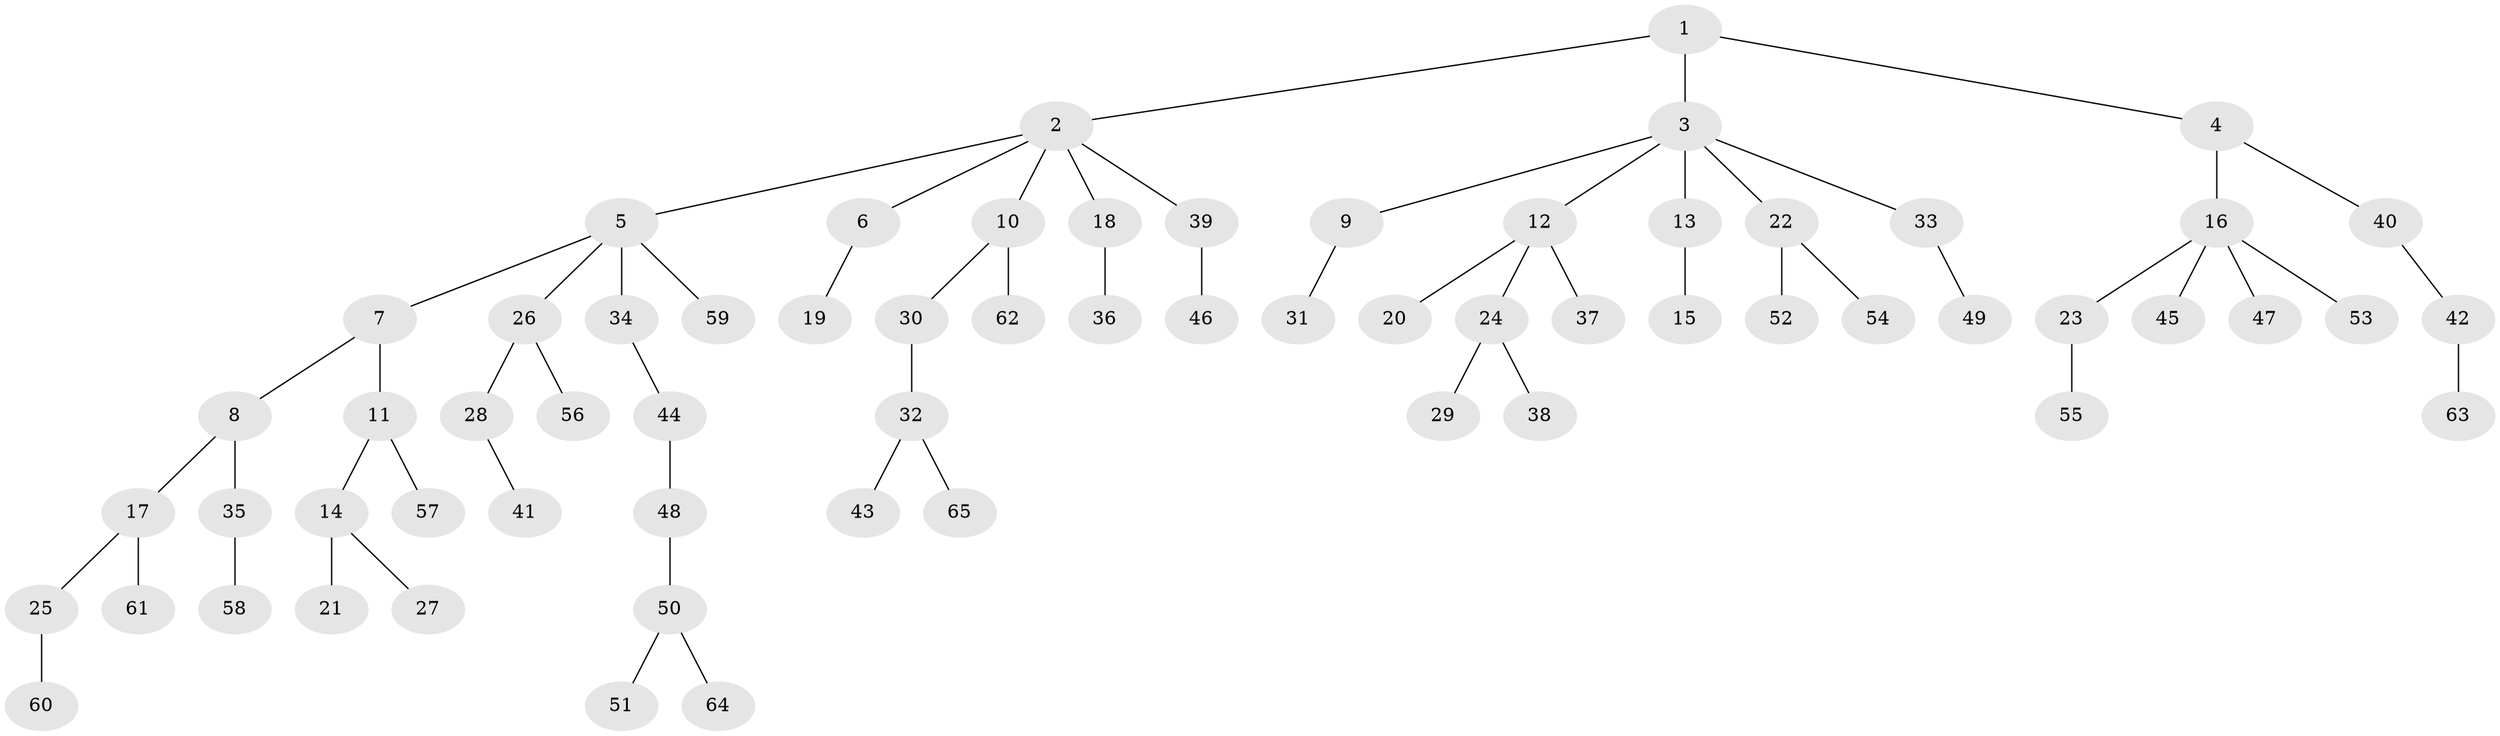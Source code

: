 // Generated by graph-tools (version 1.1) at 2025/26/03/09/25 03:26:28]
// undirected, 65 vertices, 64 edges
graph export_dot {
graph [start="1"]
  node [color=gray90,style=filled];
  1;
  2;
  3;
  4;
  5;
  6;
  7;
  8;
  9;
  10;
  11;
  12;
  13;
  14;
  15;
  16;
  17;
  18;
  19;
  20;
  21;
  22;
  23;
  24;
  25;
  26;
  27;
  28;
  29;
  30;
  31;
  32;
  33;
  34;
  35;
  36;
  37;
  38;
  39;
  40;
  41;
  42;
  43;
  44;
  45;
  46;
  47;
  48;
  49;
  50;
  51;
  52;
  53;
  54;
  55;
  56;
  57;
  58;
  59;
  60;
  61;
  62;
  63;
  64;
  65;
  1 -- 2;
  1 -- 3;
  1 -- 4;
  2 -- 5;
  2 -- 6;
  2 -- 10;
  2 -- 18;
  2 -- 39;
  3 -- 9;
  3 -- 12;
  3 -- 13;
  3 -- 22;
  3 -- 33;
  4 -- 16;
  4 -- 40;
  5 -- 7;
  5 -- 26;
  5 -- 34;
  5 -- 59;
  6 -- 19;
  7 -- 8;
  7 -- 11;
  8 -- 17;
  8 -- 35;
  9 -- 31;
  10 -- 30;
  10 -- 62;
  11 -- 14;
  11 -- 57;
  12 -- 20;
  12 -- 24;
  12 -- 37;
  13 -- 15;
  14 -- 21;
  14 -- 27;
  16 -- 23;
  16 -- 45;
  16 -- 47;
  16 -- 53;
  17 -- 25;
  17 -- 61;
  18 -- 36;
  22 -- 52;
  22 -- 54;
  23 -- 55;
  24 -- 29;
  24 -- 38;
  25 -- 60;
  26 -- 28;
  26 -- 56;
  28 -- 41;
  30 -- 32;
  32 -- 43;
  32 -- 65;
  33 -- 49;
  34 -- 44;
  35 -- 58;
  39 -- 46;
  40 -- 42;
  42 -- 63;
  44 -- 48;
  48 -- 50;
  50 -- 51;
  50 -- 64;
}
